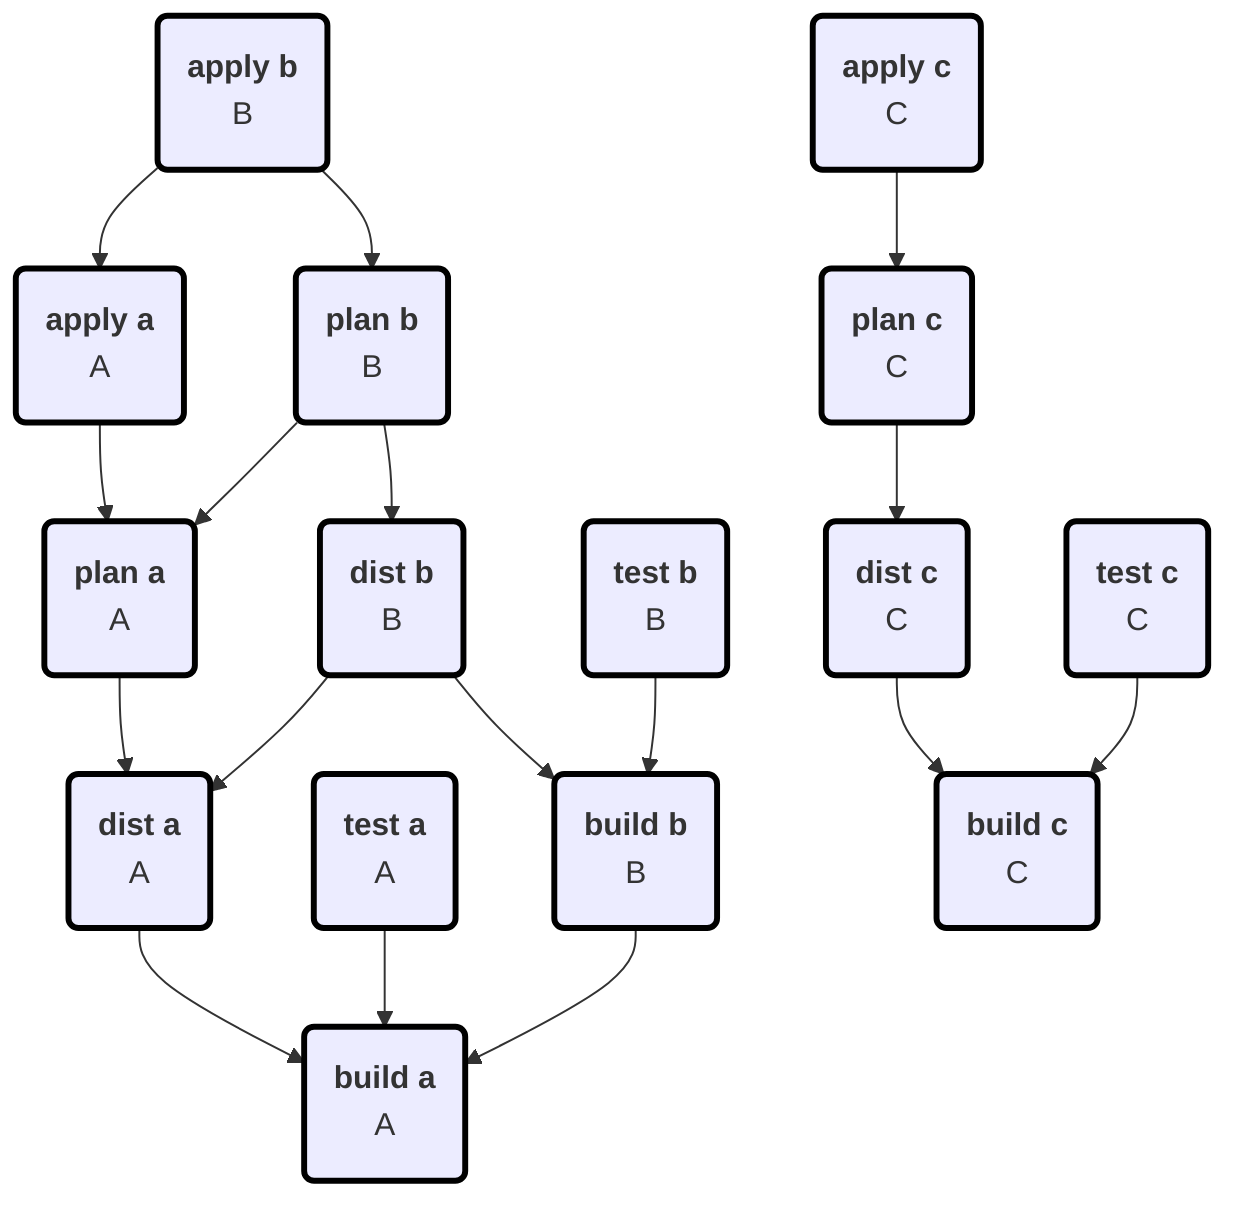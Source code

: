 flowchart TD
classDef build stroke:red,stroke-width:3px
classDef restore stroke:orange,stroke-width:3px
classDef ignore stroke:black,stroke-width:3px
a:apply("<b>apply a</b> 
A")
a:build("<b>build a</b> 
A")
a:dist("<b>dist a</b> 
A")
a:plan("<b>plan a</b> 
A")
a:test("<b>test a</b> 
A")
b:apply("<b>apply b</b> 
B")
b:build("<b>build b</b> 
B")
b:dist("<b>dist b</b> 
B")
b:plan("<b>plan b</b> 
B")
b:test("<b>test b</b> 
B")
c:apply("<b>apply c</b> 
C")
c:build("<b>build c</b> 
C")
c:dist("<b>dist c</b> 
C")
c:plan("<b>plan c</b> 
C")
c:test("<b>test c</b> 
C")
a:apply --> a:plan
class a:apply ignore
class a:build ignore
a:dist --> a:build
class a:dist ignore
a:plan --> a:dist
class a:plan ignore
a:test --> a:build
class a:test ignore
b:apply --> a:apply
b:apply --> b:plan
class b:apply ignore
b:build --> a:build
class b:build ignore
b:dist --> a:dist
b:dist --> b:build
class b:dist ignore
b:plan --> a:plan
b:plan --> b:dist
class b:plan ignore
b:test --> b:build
class b:test ignore
c:apply --> c:plan
class c:apply ignore
class c:build ignore
c:dist --> c:build
class c:dist ignore
c:plan --> c:dist
class c:plan ignore
c:test --> c:build
class c:test ignore